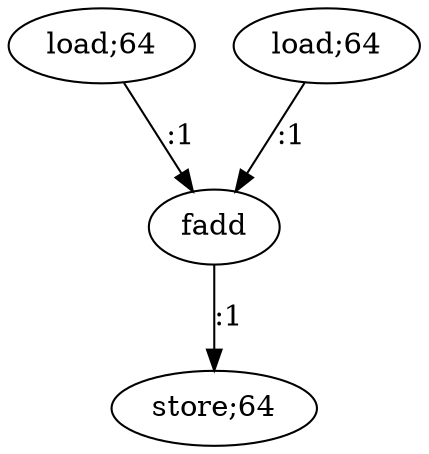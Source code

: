digraph  {
   0 [label="load;64"];
   1 [label="load;64"];
   2 [label="fadd"];
   3 [label="store;64"];

   0->2 [label=":1"]
   1->2 [label=":1"]
   2->3 [label=":1"]
}
